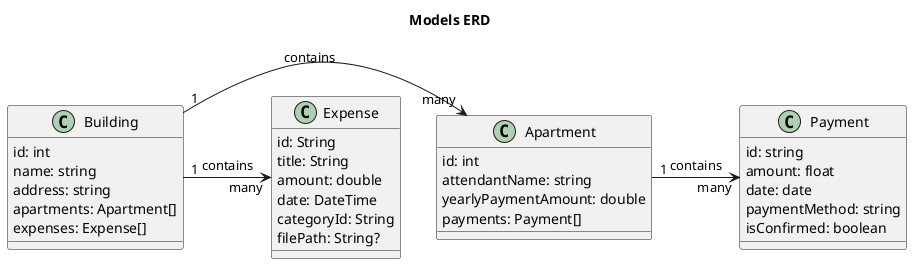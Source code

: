 @startuml Models_ERD

title Models ERD

class Building {
    id: int
    name: string
    address: string
    apartments: Apartment[]
    expenses: Expense[]
}
class Apartment {
    id: int
    attendantName: string
    yearlyPaymentAmount: double
    payments: Payment[]
}
class Expense {
    id: String
    title: String
    amount: double
    date: DateTime
    categoryId: String
    filePath: String?
}
class Payment {
    id: string
    amount: float
    date: date
    paymentMethod: string
    isConfirmed: boolean
}

Building->Apartment: "1" contains "many"
Apartment->Payment: "1" contains "many"
Building->Expense: "1" contains "many"

@enduml